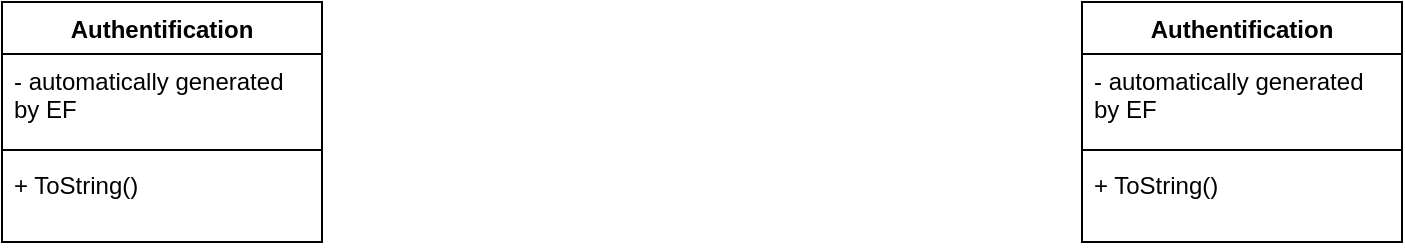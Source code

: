 <mxfile version="21.6.5" type="github">
  <diagram name="Page-1" id="5w89Ne7Q0ApKErW2f4LK">
    <mxGraphModel dx="1050" dy="534" grid="1" gridSize="10" guides="1" tooltips="1" connect="1" arrows="1" fold="1" page="1" pageScale="1" pageWidth="827" pageHeight="1169" math="0" shadow="0">
      <root>
        <mxCell id="0" />
        <mxCell id="1" parent="0" />
        <mxCell id="HOumAyZx5GcanzHE4QNF-1" value="Authentification" style="swimlane;fontStyle=1;align=center;verticalAlign=top;childLayout=stackLayout;horizontal=1;startSize=26;horizontalStack=0;resizeParent=1;resizeParentMax=0;resizeLast=0;collapsible=1;marginBottom=0;whiteSpace=wrap;html=1;" vertex="1" parent="1">
          <mxGeometry x="20" y="40" width="160" height="120" as="geometry" />
        </mxCell>
        <mxCell id="HOumAyZx5GcanzHE4QNF-2" value="- automatically generated by EF&lt;br&gt;" style="text;strokeColor=none;fillColor=none;align=left;verticalAlign=top;spacingLeft=4;spacingRight=4;overflow=hidden;rotatable=0;points=[[0,0.5],[1,0.5]];portConstraint=eastwest;whiteSpace=wrap;html=1;" vertex="1" parent="HOumAyZx5GcanzHE4QNF-1">
          <mxGeometry y="26" width="160" height="44" as="geometry" />
        </mxCell>
        <mxCell id="HOumAyZx5GcanzHE4QNF-3" value="" style="line;strokeWidth=1;fillColor=none;align=left;verticalAlign=middle;spacingTop=-1;spacingLeft=3;spacingRight=3;rotatable=0;labelPosition=right;points=[];portConstraint=eastwest;strokeColor=inherit;" vertex="1" parent="HOumAyZx5GcanzHE4QNF-1">
          <mxGeometry y="70" width="160" height="8" as="geometry" />
        </mxCell>
        <mxCell id="HOumAyZx5GcanzHE4QNF-4" value="+ ToString()" style="text;strokeColor=none;fillColor=none;align=left;verticalAlign=top;spacingLeft=4;spacingRight=4;overflow=hidden;rotatable=0;points=[[0,0.5],[1,0.5]];portConstraint=eastwest;whiteSpace=wrap;html=1;" vertex="1" parent="HOumAyZx5GcanzHE4QNF-1">
          <mxGeometry y="78" width="160" height="42" as="geometry" />
        </mxCell>
        <mxCell id="HOumAyZx5GcanzHE4QNF-5" value="Authentification" style="swimlane;fontStyle=1;align=center;verticalAlign=top;childLayout=stackLayout;horizontal=1;startSize=26;horizontalStack=0;resizeParent=1;resizeParentMax=0;resizeLast=0;collapsible=1;marginBottom=0;whiteSpace=wrap;html=1;" vertex="1" parent="1">
          <mxGeometry x="560" y="40" width="160" height="120" as="geometry" />
        </mxCell>
        <mxCell id="HOumAyZx5GcanzHE4QNF-6" value="- automatically generated by EF&lt;br&gt;" style="text;strokeColor=none;fillColor=none;align=left;verticalAlign=top;spacingLeft=4;spacingRight=4;overflow=hidden;rotatable=0;points=[[0,0.5],[1,0.5]];portConstraint=eastwest;whiteSpace=wrap;html=1;" vertex="1" parent="HOumAyZx5GcanzHE4QNF-5">
          <mxGeometry y="26" width="160" height="44" as="geometry" />
        </mxCell>
        <mxCell id="HOumAyZx5GcanzHE4QNF-7" value="" style="line;strokeWidth=1;fillColor=none;align=left;verticalAlign=middle;spacingTop=-1;spacingLeft=3;spacingRight=3;rotatable=0;labelPosition=right;points=[];portConstraint=eastwest;strokeColor=inherit;" vertex="1" parent="HOumAyZx5GcanzHE4QNF-5">
          <mxGeometry y="70" width="160" height="8" as="geometry" />
        </mxCell>
        <mxCell id="HOumAyZx5GcanzHE4QNF-8" value="+ ToString()" style="text;strokeColor=none;fillColor=none;align=left;verticalAlign=top;spacingLeft=4;spacingRight=4;overflow=hidden;rotatable=0;points=[[0,0.5],[1,0.5]];portConstraint=eastwest;whiteSpace=wrap;html=1;" vertex="1" parent="HOumAyZx5GcanzHE4QNF-5">
          <mxGeometry y="78" width="160" height="42" as="geometry" />
        </mxCell>
      </root>
    </mxGraphModel>
  </diagram>
</mxfile>
